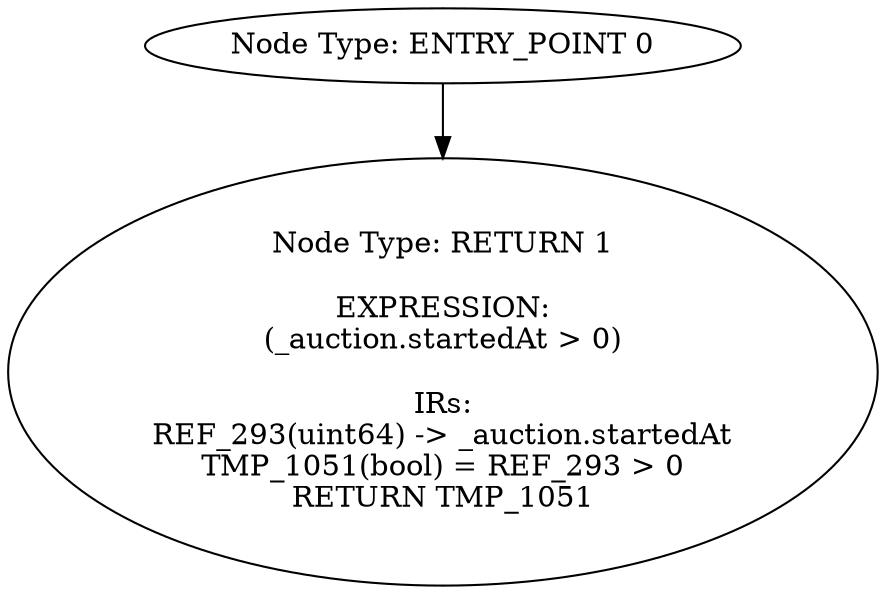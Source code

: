 digraph{
0[label="Node Type: ENTRY_POINT 0
"];
0->1;
1[label="Node Type: RETURN 1

EXPRESSION:
(_auction.startedAt > 0)

IRs:
REF_293(uint64) -> _auction.startedAt
TMP_1051(bool) = REF_293 > 0
RETURN TMP_1051"];
}
